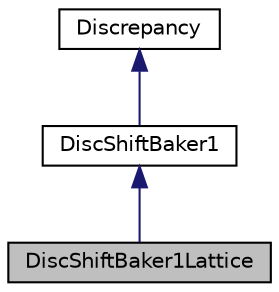 digraph "DiscShiftBaker1Lattice"
{
 // INTERACTIVE_SVG=YES
  bgcolor="transparent";
  edge [fontname="Helvetica",fontsize="10",labelfontname="Helvetica",labelfontsize="10"];
  node [fontname="Helvetica",fontsize="10",shape=record];
  Node0 [label="DiscShiftBaker1Lattice",height=0.2,width=0.4,color="black", fillcolor="grey75", style="filled", fontcolor="black"];
  Node1 -> Node0 [dir="back",color="midnightblue",fontsize="10",style="solid",fontname="Helvetica"];
  Node1 [label="DiscShiftBaker1",height=0.2,width=0.4,color="black",URL="$d5/dda/classumontreal_1_1ssj_1_1discrepancy_1_1DiscShiftBaker1.html",tooltip="This class computes the discrepancy for randomly shifted, then baker folded points of a set ..."];
  Node2 -> Node1 [dir="back",color="midnightblue",fontsize="10",style="solid",fontname="Helvetica"];
  Node2 [label="Discrepancy",height=0.2,width=0.4,color="black",URL="$dc/d81/classumontreal_1_1ssj_1_1discrepancy_1_1Discrepancy.html",tooltip="This abstract class is the base class of all discrepancy classes. "];
}
